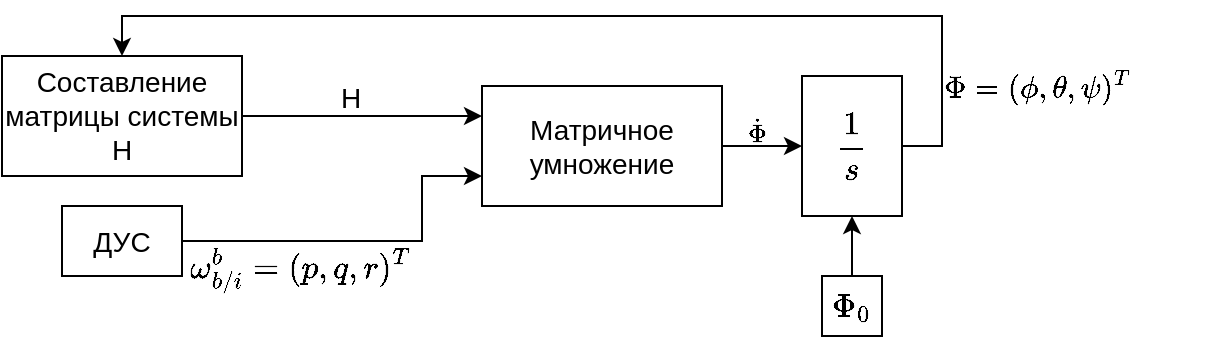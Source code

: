 <mxfile version="27.0.5">
  <diagram name="Page-1" id="15IjLeVcrm9M0vKJtGfQ">
    <mxGraphModel dx="744" dy="453" grid="1" gridSize="10" guides="1" tooltips="1" connect="1" arrows="1" fold="1" page="1" pageScale="1" pageWidth="1600" pageHeight="900" math="1" shadow="0">
      <root>
        <mxCell id="0" />
        <mxCell id="1" parent="0" />
        <mxCell id="4VKsgf5zDgO8essfrOCI-12" style="edgeStyle=orthogonalEdgeStyle;rounded=0;orthogonalLoop=1;jettySize=auto;html=1;exitX=1;exitY=0.5;exitDx=0;exitDy=0;entryX=0;entryY=0.75;entryDx=0;entryDy=0;" parent="1" source="4VKsgf5zDgO8essfrOCI-1" target="4VKsgf5zDgO8essfrOCI-9" edge="1">
          <mxGeometry relative="1" as="geometry">
            <Array as="points">
              <mxPoint x="380" y="193" />
              <mxPoint x="380" y="160" />
            </Array>
          </mxGeometry>
        </mxCell>
        <mxCell id="4VKsgf5zDgO8essfrOCI-13" value="$$\omega_{b/i}^b = (p, q, r)^T$$" style="edgeLabel;html=1;align=center;verticalAlign=middle;resizable=0;points=[];labelBackgroundColor=none;fontSize=14;" parent="4VKsgf5zDgO8essfrOCI-12" vertex="1" connectable="0">
          <mxGeometry x="-0.424" relative="1" as="geometry">
            <mxPoint x="6" y="14" as="offset" />
          </mxGeometry>
        </mxCell>
        <mxCell id="4VKsgf5zDgO8essfrOCI-1" value="ДУС" style="rounded=0;whiteSpace=wrap;html=1;fontSize=14;" parent="1" vertex="1">
          <mxGeometry x="200" y="175" width="60" height="35" as="geometry" />
        </mxCell>
        <mxCell id="4VKsgf5zDgO8essfrOCI-8" value="" style="edgeStyle=orthogonalEdgeStyle;rounded=0;orthogonalLoop=1;jettySize=auto;html=1;" parent="1" source="4VKsgf5zDgO8essfrOCI-2" target="4VKsgf5zDgO8essfrOCI-5" edge="1">
          <mxGeometry relative="1" as="geometry" />
        </mxCell>
        <mxCell id="4VKsgf5zDgO8essfrOCI-2" value="$$\Phi_0$$" style="rounded=0;whiteSpace=wrap;html=1;fontSize=14;" parent="1" vertex="1">
          <mxGeometry x="580" y="210" width="30" height="30" as="geometry" />
        </mxCell>
        <mxCell id="4VKsgf5zDgO8essfrOCI-11" style="edgeStyle=orthogonalEdgeStyle;rounded=0;orthogonalLoop=1;jettySize=auto;html=1;entryX=0;entryY=0.25;entryDx=0;entryDy=0;" parent="1" source="4VKsgf5zDgO8essfrOCI-4" target="4VKsgf5zDgO8essfrOCI-9" edge="1">
          <mxGeometry relative="1" as="geometry" />
        </mxCell>
        <mxCell id="4VKsgf5zDgO8essfrOCI-14" value="H" style="edgeLabel;html=1;align=center;verticalAlign=middle;resizable=0;points=[];labelBackgroundColor=none;fontSize=14;" parent="4VKsgf5zDgO8essfrOCI-11" vertex="1" connectable="0">
          <mxGeometry x="-0.107" relative="1" as="geometry">
            <mxPoint y="-9" as="offset" />
          </mxGeometry>
        </mxCell>
        <mxCell id="4VKsgf5zDgO8essfrOCI-4" value="Составление матрицы системы H" style="rounded=0;whiteSpace=wrap;html=1;fontSize=14;" parent="1" vertex="1">
          <mxGeometry x="170" y="100" width="120" height="60" as="geometry" />
        </mxCell>
        <mxCell id="4VKsgf5zDgO8essfrOCI-6" style="edgeStyle=orthogonalEdgeStyle;rounded=0;orthogonalLoop=1;jettySize=auto;html=1;exitX=1;exitY=0.5;exitDx=0;exitDy=0;entryX=0.5;entryY=0;entryDx=0;entryDy=0;" parent="1" source="4VKsgf5zDgO8essfrOCI-5" target="4VKsgf5zDgO8essfrOCI-4" edge="1">
          <mxGeometry relative="1" as="geometry">
            <mxPoint x="760" y="145" as="targetPoint" />
            <Array as="points">
              <mxPoint x="640" y="145" />
              <mxPoint x="640" y="80" />
              <mxPoint x="230" y="80" />
            </Array>
          </mxGeometry>
        </mxCell>
        <mxCell id="4VKsgf5zDgO8essfrOCI-7" value="$$\Phi = (\phi, \theta, \psi)^T$$" style="edgeLabel;html=1;align=center;verticalAlign=middle;resizable=0;points=[];labelBackgroundColor=none;fontSize=13;" parent="4VKsgf5zDgO8essfrOCI-6" vertex="1" connectable="0">
          <mxGeometry x="-0.152" y="1" relative="1" as="geometry">
            <mxPoint x="180" y="34" as="offset" />
          </mxGeometry>
        </mxCell>
        <mxCell id="4VKsgf5zDgO8essfrOCI-5" value="$$\frac{1}{s}$$" style="rounded=0;whiteSpace=wrap;html=1;fontSize=14;" parent="1" vertex="1">
          <mxGeometry x="570" y="110" width="50" height="70" as="geometry" />
        </mxCell>
        <mxCell id="4VKsgf5zDgO8essfrOCI-10" value="" style="edgeStyle=orthogonalEdgeStyle;rounded=0;orthogonalLoop=1;jettySize=auto;html=1;" parent="1" source="4VKsgf5zDgO8essfrOCI-9" target="4VKsgf5zDgO8essfrOCI-5" edge="1">
          <mxGeometry relative="1" as="geometry" />
        </mxCell>
        <mxCell id="W4GpUEEH17YcxrCEFnlc-1" value="$$\dot{\Phi}$$" style="edgeLabel;html=1;align=center;verticalAlign=middle;resizable=0;points=[];labelBackgroundColor=none;" vertex="1" connectable="0" parent="4VKsgf5zDgO8essfrOCI-10">
          <mxGeometry x="-0.142" relative="1" as="geometry">
            <mxPoint y="-7" as="offset" />
          </mxGeometry>
        </mxCell>
        <mxCell id="4VKsgf5zDgO8essfrOCI-9" value="Матричное умножение" style="rounded=0;whiteSpace=wrap;html=1;fontSize=14;" parent="1" vertex="1">
          <mxGeometry x="410" y="115" width="120" height="60" as="geometry" />
        </mxCell>
      </root>
    </mxGraphModel>
  </diagram>
</mxfile>
